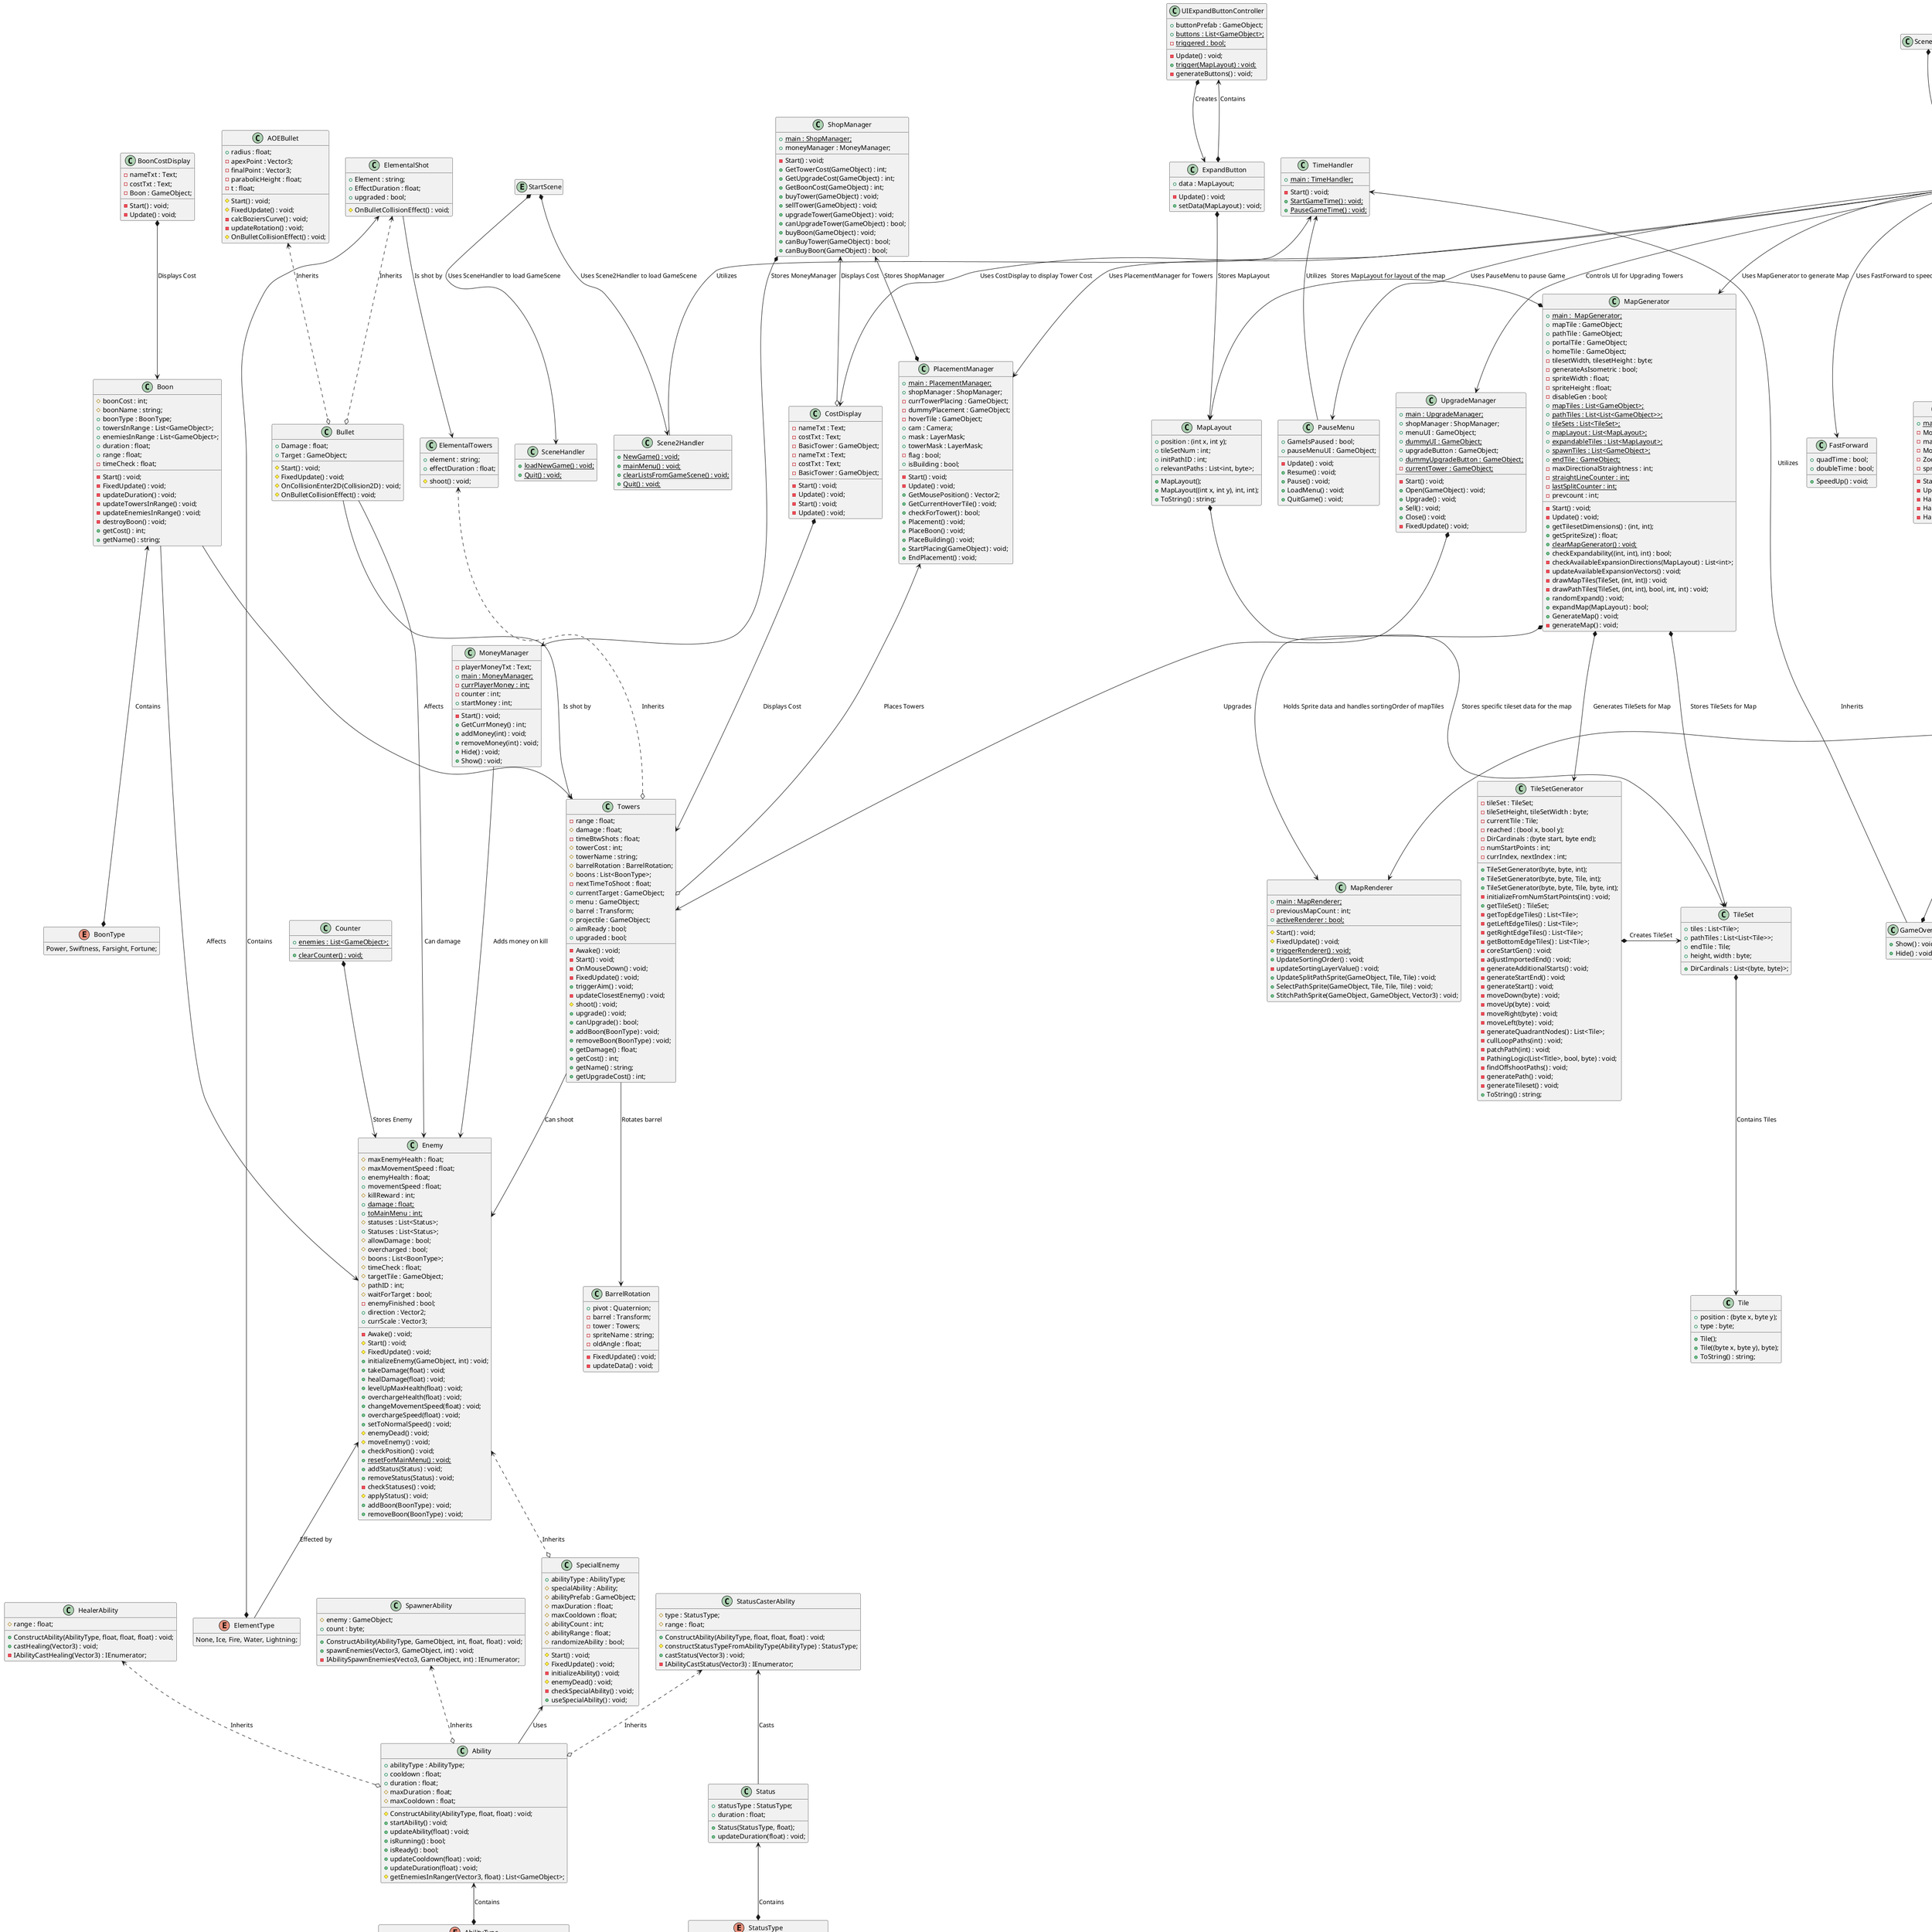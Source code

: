 @startuml ClassDiagram

    hide empty members
    class Tile {
        + {field} position : (byte x, byte y);
        + type : byte;
        + Tile();
        + Tile((byte x, byte y), byte);
        + ToString() : string;
    }

    class MapLayout {
        + {field} position : (int x, int y);
        + tileSetNum : int;
        + initPathID : int;
        + relevantPaths : List<int, byte>;
        + MapLayout();
        + MapLayout((int x, int y), int, int);
        + ToString() : string;
    }

    class TileSet {
        + tiles : List<Tile>;
        + pathTiles : List<List<Tile>>;
        + endTile : Tile;
        + DirCardinals : List<(byte, byte)>;
        + height, width : byte;
    }

    class TileSetGenerator {
        - tileSet : TileSet;
        - tileSetHeight, tileSetWidth : byte;
        - currentTile : Tile;
        - {field} reached : (bool x, bool y);
        - {field} DirCardinals : (byte start, byte end);
        - numStartPoints : int;
        - currIndex, nextIndex : int;
        + TileSetGenerator(byte, byte, int);
        + TileSetGenerator(byte, byte, Tile, int);
        + TileSetGenerator(byte, byte, Tile, byte, int);
        - initializeFromNumStartPoints(int) : void;
        + getTileSet() : TileSet;
        - getTopEdgeTiles() : List<Tile>;
        - getLeftEdgeTiles() : List<Tile>;
        - getRightEdgeTiles() : List<Tile>;
        - getBottomEdgeTiles() : List<Tile>;
        - coreStartGen() : void;
        - adjustImportedEnd() : void;
        - generateAdditionalStarts() : void;
        - generateStartEnd() : void;
        - generateStart() : void;
        - moveDown(byte) : void;
        - moveUp(byte) : void;
        - moveRight(byte) : void;
        - moveLeft(byte) : void;
        - generateQuadrantNodes() : List<Tile>;
        - cullLoopPaths(int) : void;
        - patchPath(int) : void;
        - PathingLogic(List<Title>, bool, byte) : void;
        - findOffshootPaths() : void;
        - generatePath() : void;
        - generateTileset() : void;
        + ToString() : string;
    }

    class MapGenerator {
        + {static} main :  MapGenerator;
        + mapTile : GameObject;
        + pathTile : GameObject;
        + portalTile : GameObject;
        + homeTile : GameObject;
        - tilesetWidth, tilesetHeight : byte;
        - generateAsIsometric : bool;
        - spriteWidth : float;
        - spriteHeight : float;
        - disableGen : bool;
        + {static} mapTiles : List<GameObject>;
        + {static} pathTiles : List<List<GameObject>>;
        + {static} tileSets : List<TileSet>;
        + {static} mapLayout : List<MapLayout>;
        + {static} expandableTiles : List<MapLayout>;
        + {static} spawnTiles : List<GameObject>;
        + {static} endTile : GameObject;
        - maxDirectionalStraightness : int;
        - {static} straightLineCounter : int;
        - {static} lastSplitCounter : int;
        - prevcount : int;
        - Start() : void;
        - Update() : void;
        + getTilesetDimensions() : (int, int);
        + getSpriteSize() : float;
        + {static} clearMapGenerator() : void;
        + checkExpandability((int, int), int) : bool;
        - checkAvailableExpansionDirections(MapLayout) : List<int>;
        - updateAvailableExpansionVectors() : void;
        - drawMapTiles(TileSet, (int, int)) : void;
        - drawPathTiles(TileSet, (int, int), bool, int, int) : void;
        + randomExpand() : void;
        + expandMap(MapLayout) : bool;
        + GenerateMap() : void;
        - generateMap() : void;
    }

    class SpriteLoader {
        - importSprites : Sprite[];
        - {static} Sprites : Dictionary<string, Sprite>;
        # LoadDictionary() : void;
        + GetSpriteCount(string) : int;
        + GetSpriteByName(string) : Sprite;

    }

    class MapRenderer {
        + {static} main : MapRenderer;
        - previousMapCount : int;
        + {static} activeRenderer : bool;
        # Start() : void;
        # FixedUpdate() : void;
        + {static} triggerRenderer() : void;
        + UpdateSortingOrder() : void;
        - updateSortingLayerValue() : void;
        + UpdateSplitPathSprite(GameObject, Tile, Tile) : void;
        + SelectPathSprite(GameObject, Tile, Tile, Tile) : void;
        + StitchPathSprite(GameObject, GameObject, Vector3) : void;
    }

    MapRenderer <-o SpriteLoader: Inherits

    MapLayout <-* MapGenerator: Stores MapLayout for layout of the map
    MapLayout *--> TileSet: Stores specific tileset data for the map
    MapGenerator *--> TileSetGenerator: Generates TileSets for Map
    MapGenerator *--> MapRenderer: Holds Sprite data and handles sortingOrder of mapTiles
    TileSetGenerator *-> TileSet: Creates TileSet
    TileSet *--> Tile: Contains Tiles
    MapGenerator *--> TileSet: Stores TileSets for Map

    class TurretSpriteRenderer {
        + {static} main : TurretSpriteRenderer;
        - previousMapCount : int;
        + {static} activeRenderer : bool;
        # Start() : void;
        # FixedUpdate() : void;
        + UpdateSortingOrder() : void;
        - updateSortingLayerValue() : void;
        + UpdateTurretUnitSprite(Transform, sprite, float) : void;
    }

    TurretSpriteRenderer <-o SpriteLoader: Inherits

    class BarrelRotation {
        + pivot : Quaternion;
        - barrel : Transform;
        - tower : Towers;
        - spriteName : string;
        - oldAngle : float;
        - FixedUpdate() : void;
        - updateData() : void;
    }

    class Towers {
        - range : float;
        # damage : float;
        - timeBtwShots : float;
        # towerCost : int;
        # towerName : string;
        # barrelRotation : BarrelRotation;
        # boons : List<BoonType>;
        - nextTimeToShoot : float;
        + currentTarget : GameObject;
        + menu : GameObject;
        + barrel : Transform;
        + projectile : GameObject;
        + aimReady : bool;
        + upgraded : bool;
        - Awake() : void;
        - Start() : void;
        - OnMouseDown() : void;
        - FixedUpdate() : void;
        + triggerAim() : void;
        - updateClosestEnemy() : void;
        # shoot() : void;
        + upgrade() : void;
        + canUpgrade() : bool;
        + addBoon(BoonType) : void;
        + removeBoon(BoonType) : void;
        + getDamage() : float;
        + getCost() : int;
        + getName() : string;
        + getUpgradeCost() : int;
    }

    class Bullet {
        + Damage : float;
        + Target : GameObject;
        # Start() : void;
        # FixedUpdate() : void;
        # OnCollisionEnter2D(Collision2D) : void;
        # OnBulletCollisionEffect() : void;
    }

    class AOEBullet {
        + radius : float;
        - apexPoint : Vector3;
        - finalPoint : Vector3;
        - parabolicHeight : float;
        - t : float;
        # Start() : void;
        # FixedUpdate() : void;
        - calcBoziersCurve() : void;
        - updateRotation() : void;
        # OnBulletCollisionEffect() : void;
    }

    class ElementalShot {
        + Element : string;
        + EffectDuration : float;
        + upgraded : bool;
        # OnBulletCollisionEffect() : void;
    }

    class ElementalTowers {
        + element : string;
        + effectDuration : float;
        # shoot() : void;
    }

    ElementalTowers <..o Towers: Inherits
    ElementalShot <..o Bullet: Inherits
    AOEBullet <..o Bullet: Inherits
    Bullet --> Towers: Is shot by
    Towers --> BarrelRotation: Rotates barrel
    ElementalShot --> ElementalTowers: Is shot by


    enum ElementType {
        None, Ice, Fire, Water, Lightning;
    }

    enum AbilityType {
        None, Spawn, DeadSpawn, Shield, Heal, Sprint, Overcharge;
    }

    enum StatusType {
        None, Frozen, Electrocuted, Burning, 
        Stunned, Overcharged, Sprinting, Shielded;
    }

    enum BoonType {
        Power, Swiftness, Farsight, Fortune;
    }

    class Boon {
        # boonCost : int;
        # boonName : string;
        + boonType : BoonType;
        + towersInRange : List<GameObject>;
        + enemiesInRange : List<GameObject>;
        + duration : float;
        + range : float;
        - timeCheck : float;
        - Start() : void;
        - FixedUpdate() : void;
        - updateDuration() : void;
        - updateTowersInRange() : void;
        - updateEnemiesInRange() : void;
        - destroyBoon() : void;
        + getCost() : int;
        + getName() : string;
    }

    class Ability {
        + abilityType : AbilityType;
        + cooldown : float;
        + duration : float;
        # maxDuration : float;
        # maxCooldown : float;
        # ConstructAbility(AbilityType, float, float) : void;
        + startAbility() : void;
        + updateAbility(float) : void;
        + isRunning() : bool;
        + isReady() : bool;
        + updateCooldown(float) : void;
        + updateDuration(float) : void;
        # getEnemiesInRanger(Vector3, float) : List<GameObject>;
    }

    class HealerAbility {
        # range : float;
        + ConstructAbility(AbilityType, float, float, float) : void;
        + castHealing(Vector3) : void;
        - IAbilityCastHealing(Vector3) : IEnumerator;
    }

    class SpawnerAbility {
        # enemy : GameObject;
        + count : byte;
        + ConstructAbility(AbilityType, GameObject, int, float, float) : void;
        + spawnEnemies(Vector3, GameObject, int) : void;
        - IAbilitySpawnEnemies(Vecto3, GameObject, int) : IEnumerator;
    }

    class StatusCasterAbility {
        # type : StatusType;
        # range : float;
        + ConstructAbility(AbilityType, float, float, float) : void;
        # constructStatusTypeFromAbilityType(AbilityType) : StatusType;
        + castStatus(Vector3) : void;
        - IAbilityCastStatus(Vector3) : IEnumerator;
    }

    class Status {
        + statusType : StatusType;
        + duration : float;
        + Status(StatusType, float);
        + updateDuration(float) : void;
    }

    SpawnerAbility <..o Ability: Inherits
    HealerAbility <..o Ability: Inherits
    Ability <--* AbilityType: Contains
    StatusCasterAbility <..o Ability: Inherits
    StatusCasterAbility <-- Status: Casts
    Status <--* StatusType: Contains

    Boon <--* BoonType: Contains
    Boon --> Towers: Affects

    class Enemy {
        # maxEnemyHealth : float;
        # maxMovementSpeed : float;
        + enemyHealth : float;
        + movementSpeed : float;
        # killReward : int;
        + {static} damage : float;
        + {static} toMainMenu : int;
        # statuses : List<Status>;
        + Statuses : List<Status>;
        # allowDamage : bool;
        # overcharged : bool;
        # boons : List<BoonType>;
        # timeCheck : float;
        # targetTile : GameObject;
        # pathID : int;
        # waitForTarget : bool;
        - enemyFinished : bool;
        + direction : Vector2;
        + currScale : Vector3;
        - Awake() : void;
        # Start() : void;
        # FixedUpdate() : void;
        + initializeEnemy(GameObject, int) : void;
        + takeDamage(float) : void;
        + healDamage(float) : void;
        + levelUpMaxHealth(float) : void;
        + overchargeHealth(float) : void;
        + changeMovementSpeed(float) : void;
        + overchargeSpeed(float) : void;
        + setToNormalSpeed() : void;
        # enemyDead() : void;
        # moveEnemy() : void;
        + checkPosition() : void;
        + {static} resetForMainMenu() : void;
        + addStatus(Status) : void;
        + removeStatus(Status) : void;
        - checkStatuses() : void;
        # applyStatus() : void;
        + addBoon(BoonType) : void;
        + removeBoon(BoonType) : void;
    }

    Boon --> Enemy: Affects

    class SpecialEnemy {
        + abilityType : AbilityType;
        # specialAbility : Ability;
        # abilityPrefab : GameObject;
        # maxDuration : float;
        # maxCooldown : float;
        # abilityCount : int;
        # abilityRange : float;
        # randomizeAbility : bool;
        # Start() : void;
        # FixedUpdate() : void;
        - initializeAbility() : void;
        # enemyDead() : void;
        - checkSpecialAbility() : void;
        + useSpecialAbility() : void;
    }

    Enemy <..o SpecialEnemy: Inherits
    SpecialEnemy <-- Ability: Uses

    Towers --> Enemy: Can shoot
    ElementalShot <--* ElementType: Contains
    Enemy <-- ElementType: Effected by
    Bullet --> Enemy: Can damage

    class TimeHandler {
        + {static} main : TimeHandler;
        - Start() : void;
        + {static} StartGameTime() : void;
        + {static} PauseGameTime() : void;
    }

    class FastForward {
        + quadTime : bool;
        + doubleTime : bool;
        + SpeedUp() : void;
    }

    class CameraController {
        + {static} main : CameraController; 
        - MouseScrollStartPos : Vector3;
        - mainCamera : Camera;
        - MoveSpeed : float;
        - ZoomSpeed : float;
        - spriteSize : float;
        - Start() : void;
        - Update() : void;
        - HandleKeyInput() : bool;
        - HandleMouseInput() : bool;
        - HandleWheelScroll() : void;
    }

    class CostDisplay {
        - nameTxt : Text;
        - costTxt : Text;
        - BasicTower : GameObject;
        - Start() : void;
        - Update() : void;
    }

    class Counter {
        + {static} enemies : List<GameObject>;
        + {static} clearCounter() : void;
    }

    Counter *--> Enemy: Stores Enemy

    class BoonCostDisplay {
        - nameTxt : Text;
        - costTxt : Text;
        - Boon : GameObject;
        - Start() : void;
        - Update() : void;        
    }

    class CostDisplay {
        - nameTxt : Text;
        - costTxt : Text;
        - BasicTower : GameObject;
        - Start() : void;
        - Update() : void;
    }

    CostDisplay *--> Towers: Displays Cost
    BoonCostDisplay *--> Boon: Displays Cost

    class ExpandButton {
        + data : MapLayout;
        - Update() : void;
        + setData(MapLayout) : void;
    }

    ExpandButton *--> MapLayout: Stores MapLayout

    class GameOverBG {
        + Show() : void;
        + Hide() : void;
    }

    TimeHandler <-- GameOverBG: Utilizes

    class HealthBar {
        - health : Image;
        - healthBarTxt : Text;
        + {static} lives : float;
        - Start() : void;
        - Update() : void;
        + updatePLayerHealth(float, float) : void;
    }    

    class PauseMenu {
        + GameIsPaused : bool;
        + pauseMenuUI : GameObject;
        - Update() : void;
        + Resume() : void;
        + Pause() : void;
        + LoadMenu() : void;
        + QuitGame() : void;
    }

    TimeHandler <-- PauseMenu: Utilizes

    class Scene2Handler {
        + {static} NewGame() : void;
        + {static} mainMenu() : void;
        + {static} clearListsFromGameScene() : void;
        + {static} Quit() : void;
    }

    TimeHandler <-- Scene2Handler: Utilizes

    class SceneHandler {
        + {static} loadNewGame() : void;
        + {static} Quit() : void;
    }

    class UIExpandButtonController {
        + buttonPrefab : GameObject;
        + {static} buttons : List<GameObject>;
        - {static} triggered : bool;
        - Update() : void;
        + {static} trigger(MapLayout) : void;
        - generateButtons() : void;
    }

    class UIScrollViewController {
        - scrollRect : ScrollRect;
        - leftButton : GameObject;
        - rightButton : GameObject;
        - text : Text;
        - scrollSpeed : float;
        - shopName : string;
        - distanceY : float;
        - isHidden : bool;
        + LeftButtonClick() : void;
        + RightButtonClick() : void;
        + DisplayButtonClick() : void;
    }

    UIExpandButtonController *--> ExpandButton: Creates
    UIExpandButtonController <--* ExpandButton: Contains

    class UpgradeManager {
        + {static} main : UpgradeManager;
        + shopManager : ShopManager;
        + menuUI : GameObject;
        + {static} dummyUI : GameObject;
        + upgradeButton : GameObject;
        + {static} dummyUpgradeButton : GameObject;
        - {static} currentTower : GameObject;
        - Start() : void;
        + Open(GameObject) : void;
        + Upgrade() : void;
        + Sell() : void;
        + Close() : void;
        - FixedUpdate() : void;
    }

    UpgradeManager *--> Towers: Upgrades

    class GameController {
        + GameOver : GameOverBG;
        - isGameOver : bool;
        - Update() : void;
    }

    GameController <--* GameOverBG: Contains
    GameController <--* HealthBar: References
    GameController <-- GameOver: Calls

    class CanvasManager {
        + {static} main : CanvasManager;
        - canvasObjects : GameObject[];
        - Start() : void;
        + Show() : void;
        + Hide() : void;
    }

    class FrameRateManager {
        - frameRate : byte;
        - Start() : void;
        - changeFramerate() : IEnumerator;
    }

    class MoneyManager {
        - playerMoneyTxt : Text;
        + {static} main : MoneyManager;
        - {static} currPlayerMoney : int;
        - counter : int;
        + startMoney : int;
        - Start() : void;
        + GetCurrMoney() : int;
        + addMoney(int) : void;
        + removeMoney(int) : void;
        + Hide() : void;
        + Show() : void;
    }

    MoneyManager --> Enemy: Adds money on kill

    class ShopManager {
        + {static} main : ShopManager;
        + moneyManager : MoneyManager;
        - Start() : void;
        + GetTowerCost(GameObject) : int;
        + GetUpgradeCost(GameObject) : int;
        + GetBoonCost(GameObject) : int;
        + buyTower(GameObject) : void;
        + sellTower(GameObject) : void;
        + upgradeTower(GameObject) : void;
        + canUpgradeTower(GameObject) : bool;
        + buyBoon(GameObject) : void;
        + canBuyTower(GameObject) : bool;
        + canBuyBoon(GameObject) : bool;
    }

    class PlacementManager {
        + {static} main : PlacementManager;
        + shopManager : ShopManager;
        - currTowerPlacing : GameObject;
        - dummyPlacement : GameObject;
        - hoverTile : GameObject;
        + cam : Camera;
        + mask : LayerMask;
        + towerMask : LayerMask;
        - flag : bool;
        + isBuilding : bool;
        - Start() : void;
        - Update() : void;
        + GetMousePosition() : Vector2;
        + GetCurrentHoverTile() : void;
        + checkForTower() : bool;
        + Placement() : void;
        + PlaceBoon() : void;
        + PlaceBuilding() : void;
        + StartPlacing(GameObject) : void;
        + EndPlacement() : void;
    }

    ShopManager <--* PlacementManager: Stores ShopManager
    ShopManager *--> MoneyManager: Stores MoneyManager
    ShopManager <--o CostDisplay: Displays Cost
    PlacementManager <--o Towers: Places Towers

    class RoundController {
        + {static} main : RoundController;
        - enemyPrefabs : GameObject[];
        - bossPrefab : GameObject;
        + timeBtwWaves : float;
        + timeBeforeRoundStarts : float;
        + timeVar : float;
        + isRoundGoing : bool;
        + isIntermission : bool;
        + isStartOfRound : bool;
        + round : int;
        - minionValue : byte;
        - specialValue : byte;
        - tankValue : byte;
        - spawnerValue : byte;
        - spawnerCounter : int;
        - Start() : void;
        - FixedUpdate() : void;
        - getEnemySpawnOrder() : List<GameObject>;
        - spawnEnemies() : void;
        - ISpawnEnemies() : IEnumerator;
    }

    entity GameScene {}
    GameScene *--> RoundController: Uses RoundController to spawn Enemies
    GameScene *--> PlacementManager: Uses PlacementManager for Towers
    GameScene *--> GameController: Uses GameController for GameOver
    GameScene *--> HealthBar: Updates HealthBar in Canvas
    GameScene *--> CameraController: Uses CameraController to move Camera
    GameScene *--> MapGenerator: Uses MapGenerator to generate Map
    GameScene *--> PauseMenu: Uses PauseMenu to pause Game
    GameScene *--> CostDisplay: Uses CostDisplay to display Tower Cost
    GameScene *--> FastForward: Uses FastForward to speed up Game
    GameScene *--> UIScrollViewController: Uses UIScrollViewController to control Shop UI elements
    GameScene *--> UpgradeManager: Controls UI for Upgrading Towers
    GameScene *--> CanvasManager: Manages displaying of Canvas elements
    GameScene *--> FrameRateManager: Manages FrameRate


    entity StartScene {}
    StartScene *--> SceneHandler: Uses SceneHandler to load GameScene
    StartScene *--> Scene2Handler: Uses Scene2Handler to load GameScene
    
    SceneHander *--> GameScene: Loads GameScene
    Scene2Hander *--> GameScene: Loads GameScene

@enduml